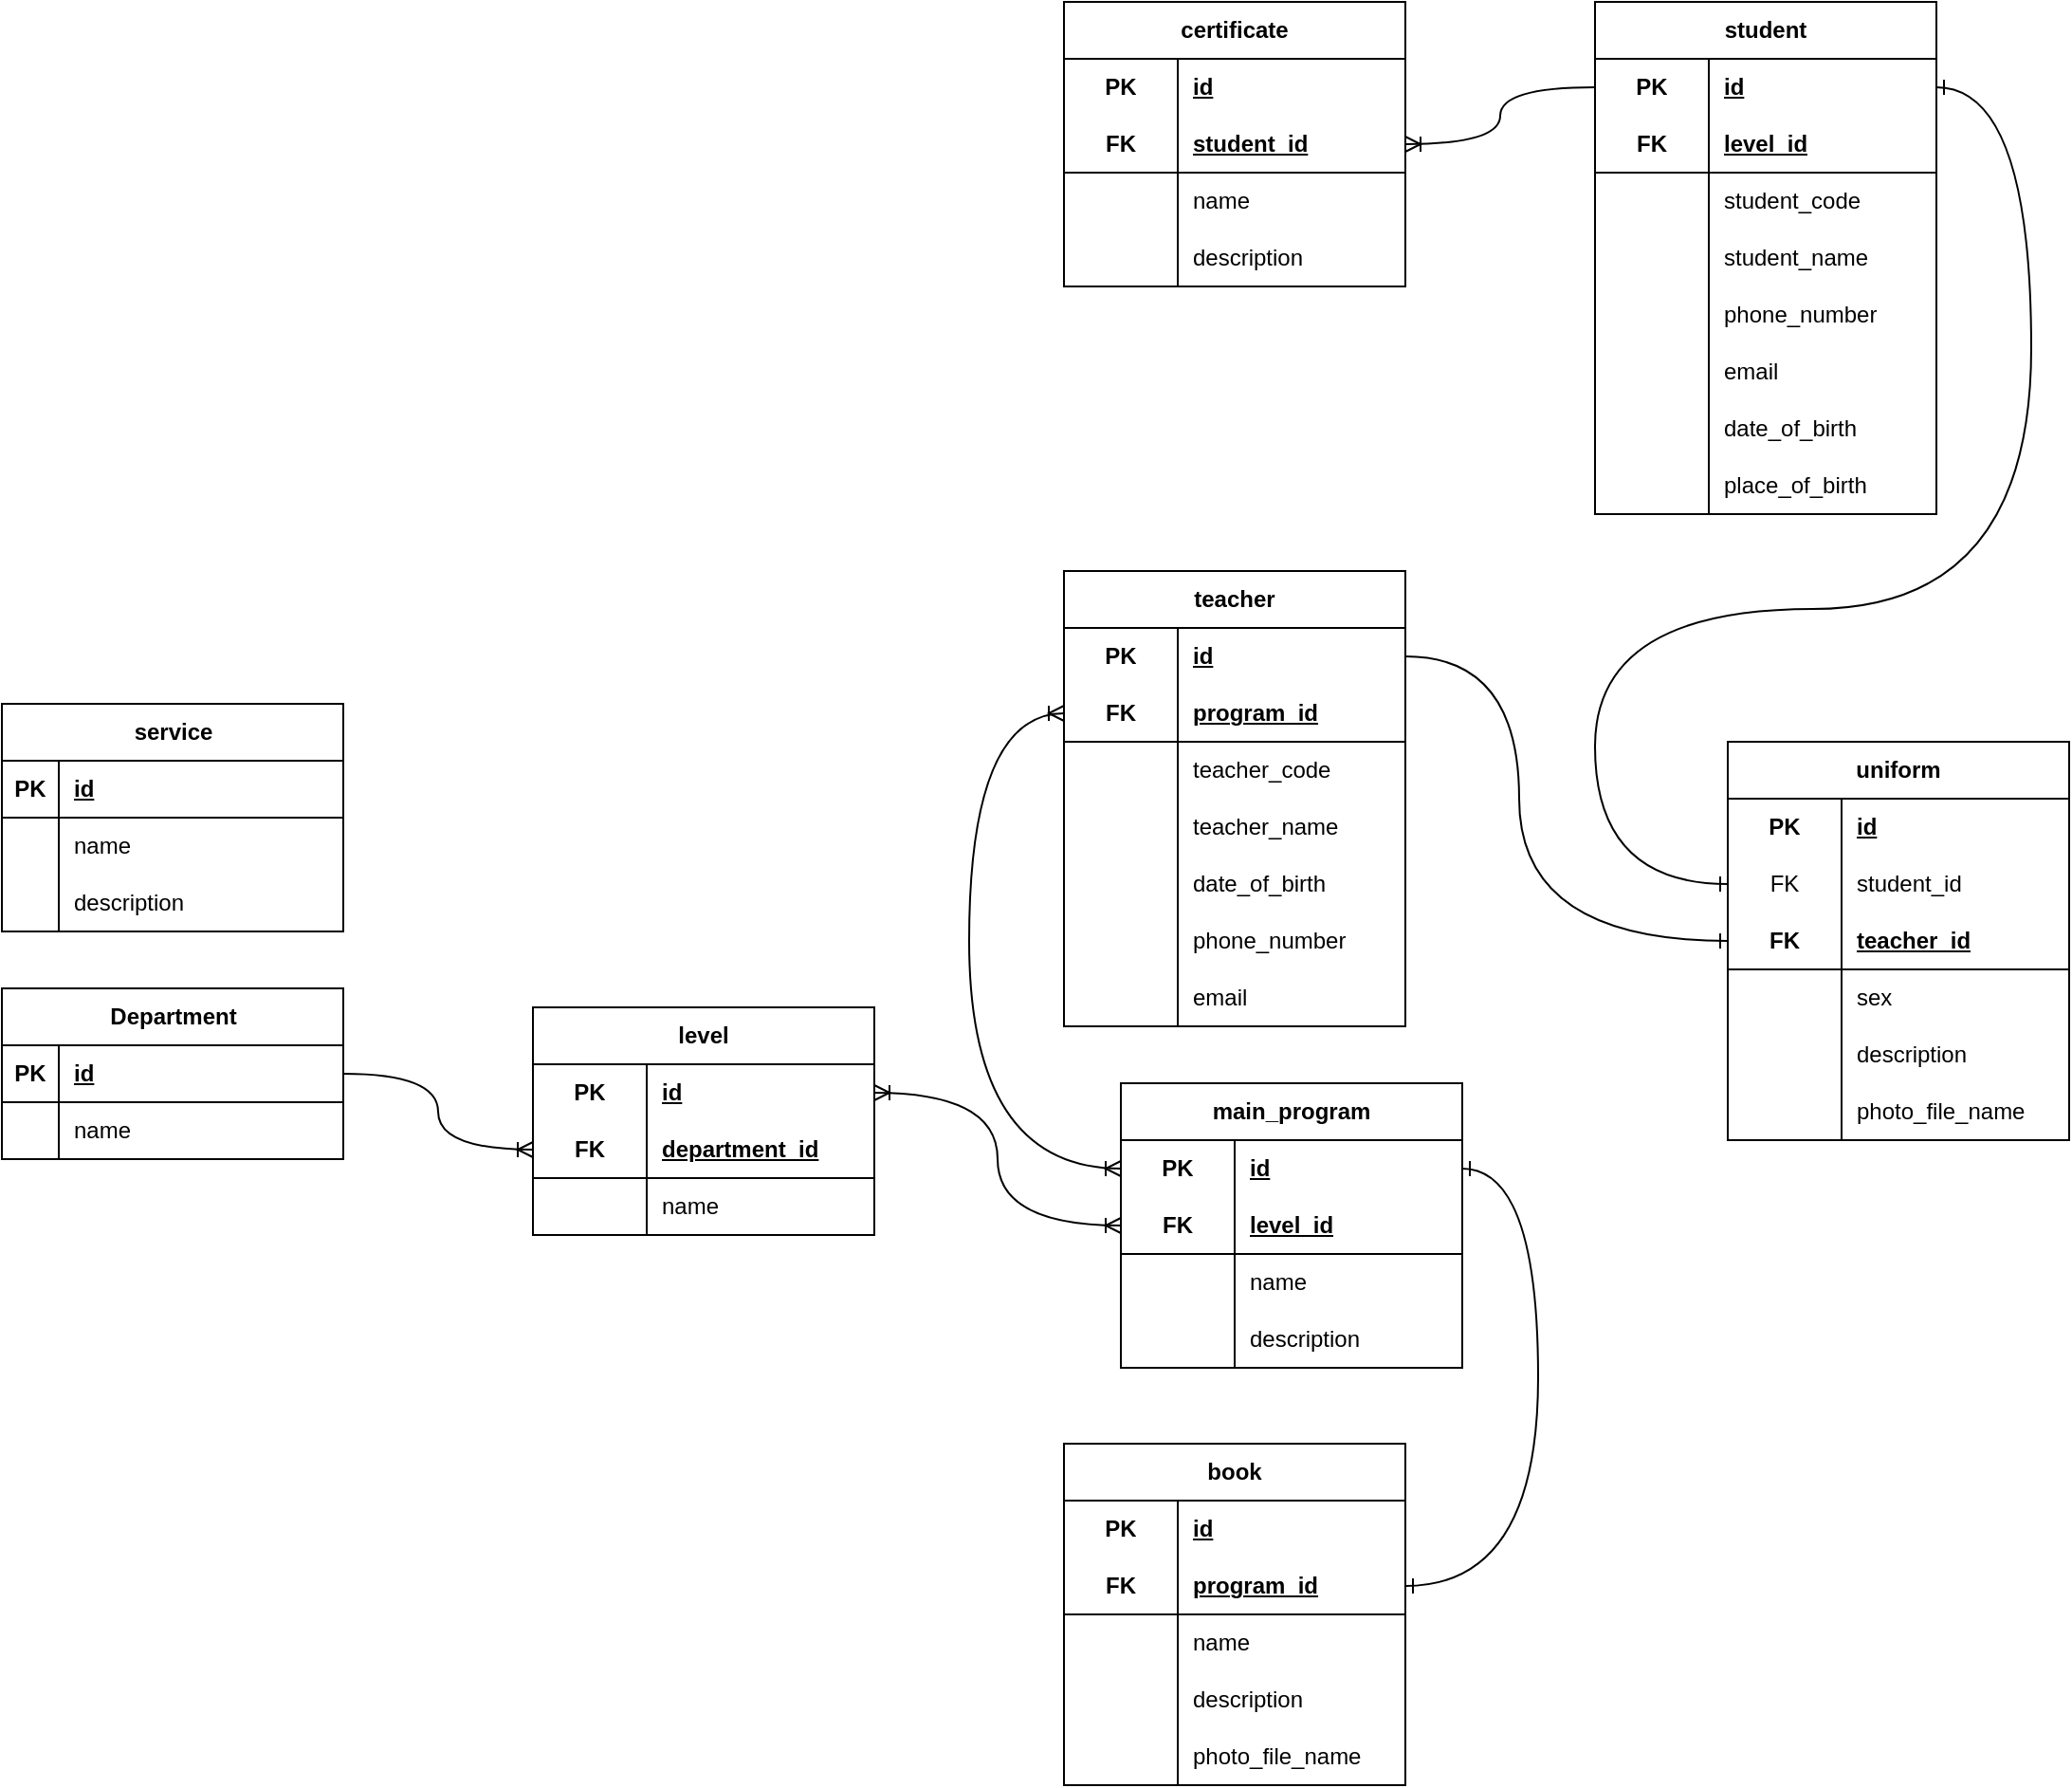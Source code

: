 <mxfile version="21.2.1" type="device">
  <diagram name="Page-1" id="y0yz9DbKpWR77viujBq3">
    <mxGraphModel dx="733" dy="1543" grid="1" gridSize="10" guides="1" tooltips="1" connect="1" arrows="1" fold="1" page="1" pageScale="1" pageWidth="850" pageHeight="1100" math="0" shadow="0">
      <root>
        <mxCell id="0" />
        <mxCell id="1" parent="0" />
        <mxCell id="EQfJL6m2BL5S4sJNzxss-1" value="Department" style="shape=table;startSize=30;container=1;collapsible=1;childLayout=tableLayout;fixedRows=1;rowLines=0;fontStyle=1;align=center;resizeLast=1;html=1;" vertex="1" parent="1">
          <mxGeometry x="30" y="120" width="180" height="90" as="geometry" />
        </mxCell>
        <mxCell id="EQfJL6m2BL5S4sJNzxss-2" value="" style="shape=tableRow;horizontal=0;startSize=0;swimlaneHead=0;swimlaneBody=0;fillColor=none;collapsible=0;dropTarget=0;points=[[0,0.5],[1,0.5]];portConstraint=eastwest;top=0;left=0;right=0;bottom=1;" vertex="1" parent="EQfJL6m2BL5S4sJNzxss-1">
          <mxGeometry y="30" width="180" height="30" as="geometry" />
        </mxCell>
        <mxCell id="EQfJL6m2BL5S4sJNzxss-3" value="PK" style="shape=partialRectangle;connectable=0;fillColor=none;top=0;left=0;bottom=0;right=0;fontStyle=1;overflow=hidden;whiteSpace=wrap;html=1;" vertex="1" parent="EQfJL6m2BL5S4sJNzxss-2">
          <mxGeometry width="30" height="30" as="geometry">
            <mxRectangle width="30" height="30" as="alternateBounds" />
          </mxGeometry>
        </mxCell>
        <mxCell id="EQfJL6m2BL5S4sJNzxss-4" value="id" style="shape=partialRectangle;connectable=0;fillColor=none;top=0;left=0;bottom=0;right=0;align=left;spacingLeft=6;fontStyle=5;overflow=hidden;whiteSpace=wrap;html=1;" vertex="1" parent="EQfJL6m2BL5S4sJNzxss-2">
          <mxGeometry x="30" width="150" height="30" as="geometry">
            <mxRectangle width="150" height="30" as="alternateBounds" />
          </mxGeometry>
        </mxCell>
        <mxCell id="EQfJL6m2BL5S4sJNzxss-5" value="" style="shape=tableRow;horizontal=0;startSize=0;swimlaneHead=0;swimlaneBody=0;fillColor=none;collapsible=0;dropTarget=0;points=[[0,0.5],[1,0.5]];portConstraint=eastwest;top=0;left=0;right=0;bottom=0;" vertex="1" parent="EQfJL6m2BL5S4sJNzxss-1">
          <mxGeometry y="60" width="180" height="30" as="geometry" />
        </mxCell>
        <mxCell id="EQfJL6m2BL5S4sJNzxss-6" value="" style="shape=partialRectangle;connectable=0;fillColor=none;top=0;left=0;bottom=0;right=0;editable=1;overflow=hidden;whiteSpace=wrap;html=1;" vertex="1" parent="EQfJL6m2BL5S4sJNzxss-5">
          <mxGeometry width="30" height="30" as="geometry">
            <mxRectangle width="30" height="30" as="alternateBounds" />
          </mxGeometry>
        </mxCell>
        <mxCell id="EQfJL6m2BL5S4sJNzxss-7" value="name" style="shape=partialRectangle;connectable=0;fillColor=none;top=0;left=0;bottom=0;right=0;align=left;spacingLeft=6;overflow=hidden;whiteSpace=wrap;html=1;" vertex="1" parent="EQfJL6m2BL5S4sJNzxss-5">
          <mxGeometry x="30" width="150" height="30" as="geometry">
            <mxRectangle width="150" height="30" as="alternateBounds" />
          </mxGeometry>
        </mxCell>
        <mxCell id="EQfJL6m2BL5S4sJNzxss-14" value="level" style="shape=table;startSize=30;container=1;collapsible=1;childLayout=tableLayout;fixedRows=1;rowLines=0;fontStyle=1;align=center;resizeLast=1;html=1;whiteSpace=wrap;" vertex="1" parent="1">
          <mxGeometry x="310" y="130" width="180" height="120" as="geometry" />
        </mxCell>
        <mxCell id="EQfJL6m2BL5S4sJNzxss-15" value="" style="shape=tableRow;horizontal=0;startSize=0;swimlaneHead=0;swimlaneBody=0;fillColor=none;collapsible=0;dropTarget=0;points=[[0,0.5],[1,0.5]];portConstraint=eastwest;top=0;left=0;right=0;bottom=0;html=1;" vertex="1" parent="EQfJL6m2BL5S4sJNzxss-14">
          <mxGeometry y="30" width="180" height="30" as="geometry" />
        </mxCell>
        <mxCell id="EQfJL6m2BL5S4sJNzxss-16" value="PK" style="shape=partialRectangle;connectable=0;fillColor=none;top=0;left=0;bottom=0;right=0;fontStyle=1;overflow=hidden;html=1;whiteSpace=wrap;" vertex="1" parent="EQfJL6m2BL5S4sJNzxss-15">
          <mxGeometry width="60" height="30" as="geometry">
            <mxRectangle width="60" height="30" as="alternateBounds" />
          </mxGeometry>
        </mxCell>
        <mxCell id="EQfJL6m2BL5S4sJNzxss-17" value="id" style="shape=partialRectangle;connectable=0;fillColor=none;top=0;left=0;bottom=0;right=0;align=left;spacingLeft=6;fontStyle=5;overflow=hidden;html=1;whiteSpace=wrap;" vertex="1" parent="EQfJL6m2BL5S4sJNzxss-15">
          <mxGeometry x="60" width="120" height="30" as="geometry">
            <mxRectangle width="120" height="30" as="alternateBounds" />
          </mxGeometry>
        </mxCell>
        <mxCell id="EQfJL6m2BL5S4sJNzxss-18" value="" style="shape=tableRow;horizontal=0;startSize=0;swimlaneHead=0;swimlaneBody=0;fillColor=none;collapsible=0;dropTarget=0;points=[[0,0.5],[1,0.5]];portConstraint=eastwest;top=0;left=0;right=0;bottom=1;html=1;" vertex="1" parent="EQfJL6m2BL5S4sJNzxss-14">
          <mxGeometry y="60" width="180" height="30" as="geometry" />
        </mxCell>
        <mxCell id="EQfJL6m2BL5S4sJNzxss-19" value="FK" style="shape=partialRectangle;connectable=0;fillColor=none;top=0;left=0;bottom=0;right=0;fontStyle=1;overflow=hidden;html=1;whiteSpace=wrap;" vertex="1" parent="EQfJL6m2BL5S4sJNzxss-18">
          <mxGeometry width="60" height="30" as="geometry">
            <mxRectangle width="60" height="30" as="alternateBounds" />
          </mxGeometry>
        </mxCell>
        <mxCell id="EQfJL6m2BL5S4sJNzxss-20" value="department_id" style="shape=partialRectangle;connectable=0;fillColor=none;top=0;left=0;bottom=0;right=0;align=left;spacingLeft=6;fontStyle=5;overflow=hidden;html=1;whiteSpace=wrap;" vertex="1" parent="EQfJL6m2BL5S4sJNzxss-18">
          <mxGeometry x="60" width="120" height="30" as="geometry">
            <mxRectangle width="120" height="30" as="alternateBounds" />
          </mxGeometry>
        </mxCell>
        <mxCell id="EQfJL6m2BL5S4sJNzxss-21" value="" style="shape=tableRow;horizontal=0;startSize=0;swimlaneHead=0;swimlaneBody=0;fillColor=none;collapsible=0;dropTarget=0;points=[[0,0.5],[1,0.5]];portConstraint=eastwest;top=0;left=0;right=0;bottom=0;html=1;" vertex="1" parent="EQfJL6m2BL5S4sJNzxss-14">
          <mxGeometry y="90" width="180" height="30" as="geometry" />
        </mxCell>
        <mxCell id="EQfJL6m2BL5S4sJNzxss-22" value="" style="shape=partialRectangle;connectable=0;fillColor=none;top=0;left=0;bottom=0;right=0;editable=1;overflow=hidden;html=1;whiteSpace=wrap;" vertex="1" parent="EQfJL6m2BL5S4sJNzxss-21">
          <mxGeometry width="60" height="30" as="geometry">
            <mxRectangle width="60" height="30" as="alternateBounds" />
          </mxGeometry>
        </mxCell>
        <mxCell id="EQfJL6m2BL5S4sJNzxss-23" value="name" style="shape=partialRectangle;connectable=0;fillColor=none;top=0;left=0;bottom=0;right=0;align=left;spacingLeft=6;overflow=hidden;html=1;whiteSpace=wrap;" vertex="1" parent="EQfJL6m2BL5S4sJNzxss-21">
          <mxGeometry x="60" width="120" height="30" as="geometry">
            <mxRectangle width="120" height="30" as="alternateBounds" />
          </mxGeometry>
        </mxCell>
        <mxCell id="EQfJL6m2BL5S4sJNzxss-30" value="main_program" style="shape=table;startSize=30;container=1;collapsible=1;childLayout=tableLayout;fixedRows=1;rowLines=0;fontStyle=1;align=center;resizeLast=1;html=1;whiteSpace=wrap;" vertex="1" parent="1">
          <mxGeometry x="620" y="170" width="180" height="150" as="geometry" />
        </mxCell>
        <mxCell id="EQfJL6m2BL5S4sJNzxss-31" value="" style="shape=tableRow;horizontal=0;startSize=0;swimlaneHead=0;swimlaneBody=0;fillColor=none;collapsible=0;dropTarget=0;points=[[0,0.5],[1,0.5]];portConstraint=eastwest;top=0;left=0;right=0;bottom=0;html=1;" vertex="1" parent="EQfJL6m2BL5S4sJNzxss-30">
          <mxGeometry y="30" width="180" height="30" as="geometry" />
        </mxCell>
        <mxCell id="EQfJL6m2BL5S4sJNzxss-32" value="PK" style="shape=partialRectangle;connectable=0;fillColor=none;top=0;left=0;bottom=0;right=0;fontStyle=1;overflow=hidden;html=1;whiteSpace=wrap;" vertex="1" parent="EQfJL6m2BL5S4sJNzxss-31">
          <mxGeometry width="60" height="30" as="geometry">
            <mxRectangle width="60" height="30" as="alternateBounds" />
          </mxGeometry>
        </mxCell>
        <mxCell id="EQfJL6m2BL5S4sJNzxss-33" value="id" style="shape=partialRectangle;connectable=0;fillColor=none;top=0;left=0;bottom=0;right=0;align=left;spacingLeft=6;fontStyle=5;overflow=hidden;html=1;whiteSpace=wrap;" vertex="1" parent="EQfJL6m2BL5S4sJNzxss-31">
          <mxGeometry x="60" width="120" height="30" as="geometry">
            <mxRectangle width="120" height="30" as="alternateBounds" />
          </mxGeometry>
        </mxCell>
        <mxCell id="EQfJL6m2BL5S4sJNzxss-34" value="" style="shape=tableRow;horizontal=0;startSize=0;swimlaneHead=0;swimlaneBody=0;fillColor=none;collapsible=0;dropTarget=0;points=[[0,0.5],[1,0.5]];portConstraint=eastwest;top=0;left=0;right=0;bottom=1;html=1;" vertex="1" parent="EQfJL6m2BL5S4sJNzxss-30">
          <mxGeometry y="60" width="180" height="30" as="geometry" />
        </mxCell>
        <mxCell id="EQfJL6m2BL5S4sJNzxss-35" value="FK" style="shape=partialRectangle;connectable=0;fillColor=none;top=0;left=0;bottom=0;right=0;fontStyle=1;overflow=hidden;html=1;whiteSpace=wrap;" vertex="1" parent="EQfJL6m2BL5S4sJNzxss-34">
          <mxGeometry width="60" height="30" as="geometry">
            <mxRectangle width="60" height="30" as="alternateBounds" />
          </mxGeometry>
        </mxCell>
        <mxCell id="EQfJL6m2BL5S4sJNzxss-36" value="level_id" style="shape=partialRectangle;connectable=0;fillColor=none;top=0;left=0;bottom=0;right=0;align=left;spacingLeft=6;fontStyle=5;overflow=hidden;html=1;whiteSpace=wrap;" vertex="1" parent="EQfJL6m2BL5S4sJNzxss-34">
          <mxGeometry x="60" width="120" height="30" as="geometry">
            <mxRectangle width="120" height="30" as="alternateBounds" />
          </mxGeometry>
        </mxCell>
        <mxCell id="EQfJL6m2BL5S4sJNzxss-37" value="" style="shape=tableRow;horizontal=0;startSize=0;swimlaneHead=0;swimlaneBody=0;fillColor=none;collapsible=0;dropTarget=0;points=[[0,0.5],[1,0.5]];portConstraint=eastwest;top=0;left=0;right=0;bottom=0;html=1;" vertex="1" parent="EQfJL6m2BL5S4sJNzxss-30">
          <mxGeometry y="90" width="180" height="30" as="geometry" />
        </mxCell>
        <mxCell id="EQfJL6m2BL5S4sJNzxss-38" value="" style="shape=partialRectangle;connectable=0;fillColor=none;top=0;left=0;bottom=0;right=0;editable=1;overflow=hidden;html=1;whiteSpace=wrap;" vertex="1" parent="EQfJL6m2BL5S4sJNzxss-37">
          <mxGeometry width="60" height="30" as="geometry">
            <mxRectangle width="60" height="30" as="alternateBounds" />
          </mxGeometry>
        </mxCell>
        <mxCell id="EQfJL6m2BL5S4sJNzxss-39" value="name" style="shape=partialRectangle;connectable=0;fillColor=none;top=0;left=0;bottom=0;right=0;align=left;spacingLeft=6;overflow=hidden;html=1;whiteSpace=wrap;" vertex="1" parent="EQfJL6m2BL5S4sJNzxss-37">
          <mxGeometry x="60" width="120" height="30" as="geometry">
            <mxRectangle width="120" height="30" as="alternateBounds" />
          </mxGeometry>
        </mxCell>
        <mxCell id="EQfJL6m2BL5S4sJNzxss-40" value="" style="shape=tableRow;horizontal=0;startSize=0;swimlaneHead=0;swimlaneBody=0;fillColor=none;collapsible=0;dropTarget=0;points=[[0,0.5],[1,0.5]];portConstraint=eastwest;top=0;left=0;right=0;bottom=0;html=1;" vertex="1" parent="EQfJL6m2BL5S4sJNzxss-30">
          <mxGeometry y="120" width="180" height="30" as="geometry" />
        </mxCell>
        <mxCell id="EQfJL6m2BL5S4sJNzxss-41" value="" style="shape=partialRectangle;connectable=0;fillColor=none;top=0;left=0;bottom=0;right=0;editable=1;overflow=hidden;html=1;whiteSpace=wrap;" vertex="1" parent="EQfJL6m2BL5S4sJNzxss-40">
          <mxGeometry width="60" height="30" as="geometry">
            <mxRectangle width="60" height="30" as="alternateBounds" />
          </mxGeometry>
        </mxCell>
        <mxCell id="EQfJL6m2BL5S4sJNzxss-42" value="description" style="shape=partialRectangle;connectable=0;fillColor=none;top=0;left=0;bottom=0;right=0;align=left;spacingLeft=6;overflow=hidden;html=1;whiteSpace=wrap;" vertex="1" parent="EQfJL6m2BL5S4sJNzxss-40">
          <mxGeometry x="60" width="120" height="30" as="geometry">
            <mxRectangle width="120" height="30" as="alternateBounds" />
          </mxGeometry>
        </mxCell>
        <mxCell id="EQfJL6m2BL5S4sJNzxss-43" style="edgeStyle=orthogonalEdgeStyle;rounded=0;orthogonalLoop=1;jettySize=auto;html=1;entryX=0;entryY=0.5;entryDx=0;entryDy=0;endArrow=ERoneToMany;endFill=0;startArrow=ERoneToMany;startFill=0;curved=1;" edge="1" parent="1" source="EQfJL6m2BL5S4sJNzxss-15" target="EQfJL6m2BL5S4sJNzxss-34">
          <mxGeometry relative="1" as="geometry" />
        </mxCell>
        <mxCell id="EQfJL6m2BL5S4sJNzxss-44" style="edgeStyle=orthogonalEdgeStyle;rounded=0;orthogonalLoop=1;jettySize=auto;html=1;entryX=0;entryY=0.5;entryDx=0;entryDy=0;curved=1;endArrow=ERoneToMany;endFill=0;" edge="1" parent="1" source="EQfJL6m2BL5S4sJNzxss-2" target="EQfJL6m2BL5S4sJNzxss-18">
          <mxGeometry relative="1" as="geometry" />
        </mxCell>
        <mxCell id="EQfJL6m2BL5S4sJNzxss-45" value="book" style="shape=table;startSize=30;container=1;collapsible=1;childLayout=tableLayout;fixedRows=1;rowLines=0;fontStyle=1;align=center;resizeLast=1;html=1;whiteSpace=wrap;" vertex="1" parent="1">
          <mxGeometry x="590" y="360" width="180" height="180" as="geometry" />
        </mxCell>
        <mxCell id="EQfJL6m2BL5S4sJNzxss-46" value="" style="shape=tableRow;horizontal=0;startSize=0;swimlaneHead=0;swimlaneBody=0;fillColor=none;collapsible=0;dropTarget=0;points=[[0,0.5],[1,0.5]];portConstraint=eastwest;top=0;left=0;right=0;bottom=0;html=1;" vertex="1" parent="EQfJL6m2BL5S4sJNzxss-45">
          <mxGeometry y="30" width="180" height="30" as="geometry" />
        </mxCell>
        <mxCell id="EQfJL6m2BL5S4sJNzxss-47" value="PK" style="shape=partialRectangle;connectable=0;fillColor=none;top=0;left=0;bottom=0;right=0;fontStyle=1;overflow=hidden;html=1;whiteSpace=wrap;" vertex="1" parent="EQfJL6m2BL5S4sJNzxss-46">
          <mxGeometry width="60" height="30" as="geometry">
            <mxRectangle width="60" height="30" as="alternateBounds" />
          </mxGeometry>
        </mxCell>
        <mxCell id="EQfJL6m2BL5S4sJNzxss-48" value="id" style="shape=partialRectangle;connectable=0;fillColor=none;top=0;left=0;bottom=0;right=0;align=left;spacingLeft=6;fontStyle=5;overflow=hidden;html=1;whiteSpace=wrap;" vertex="1" parent="EQfJL6m2BL5S4sJNzxss-46">
          <mxGeometry x="60" width="120" height="30" as="geometry">
            <mxRectangle width="120" height="30" as="alternateBounds" />
          </mxGeometry>
        </mxCell>
        <mxCell id="EQfJL6m2BL5S4sJNzxss-49" value="" style="shape=tableRow;horizontal=0;startSize=0;swimlaneHead=0;swimlaneBody=0;fillColor=none;collapsible=0;dropTarget=0;points=[[0,0.5],[1,0.5]];portConstraint=eastwest;top=0;left=0;right=0;bottom=1;html=1;" vertex="1" parent="EQfJL6m2BL5S4sJNzxss-45">
          <mxGeometry y="60" width="180" height="30" as="geometry" />
        </mxCell>
        <mxCell id="EQfJL6m2BL5S4sJNzxss-50" value="FK" style="shape=partialRectangle;connectable=0;fillColor=none;top=0;left=0;bottom=0;right=0;fontStyle=1;overflow=hidden;html=1;whiteSpace=wrap;" vertex="1" parent="EQfJL6m2BL5S4sJNzxss-49">
          <mxGeometry width="60" height="30" as="geometry">
            <mxRectangle width="60" height="30" as="alternateBounds" />
          </mxGeometry>
        </mxCell>
        <mxCell id="EQfJL6m2BL5S4sJNzxss-51" value="program_id" style="shape=partialRectangle;connectable=0;fillColor=none;top=0;left=0;bottom=0;right=0;align=left;spacingLeft=6;fontStyle=5;overflow=hidden;html=1;whiteSpace=wrap;" vertex="1" parent="EQfJL6m2BL5S4sJNzxss-49">
          <mxGeometry x="60" width="120" height="30" as="geometry">
            <mxRectangle width="120" height="30" as="alternateBounds" />
          </mxGeometry>
        </mxCell>
        <mxCell id="EQfJL6m2BL5S4sJNzxss-52" value="" style="shape=tableRow;horizontal=0;startSize=0;swimlaneHead=0;swimlaneBody=0;fillColor=none;collapsible=0;dropTarget=0;points=[[0,0.5],[1,0.5]];portConstraint=eastwest;top=0;left=0;right=0;bottom=0;html=1;" vertex="1" parent="EQfJL6m2BL5S4sJNzxss-45">
          <mxGeometry y="90" width="180" height="30" as="geometry" />
        </mxCell>
        <mxCell id="EQfJL6m2BL5S4sJNzxss-53" value="" style="shape=partialRectangle;connectable=0;fillColor=none;top=0;left=0;bottom=0;right=0;editable=1;overflow=hidden;html=1;whiteSpace=wrap;" vertex="1" parent="EQfJL6m2BL5S4sJNzxss-52">
          <mxGeometry width="60" height="30" as="geometry">
            <mxRectangle width="60" height="30" as="alternateBounds" />
          </mxGeometry>
        </mxCell>
        <mxCell id="EQfJL6m2BL5S4sJNzxss-54" value="name" style="shape=partialRectangle;connectable=0;fillColor=none;top=0;left=0;bottom=0;right=0;align=left;spacingLeft=6;overflow=hidden;html=1;whiteSpace=wrap;" vertex="1" parent="EQfJL6m2BL5S4sJNzxss-52">
          <mxGeometry x="60" width="120" height="30" as="geometry">
            <mxRectangle width="120" height="30" as="alternateBounds" />
          </mxGeometry>
        </mxCell>
        <mxCell id="EQfJL6m2BL5S4sJNzxss-55" value="" style="shape=tableRow;horizontal=0;startSize=0;swimlaneHead=0;swimlaneBody=0;fillColor=none;collapsible=0;dropTarget=0;points=[[0,0.5],[1,0.5]];portConstraint=eastwest;top=0;left=0;right=0;bottom=0;html=1;" vertex="1" parent="EQfJL6m2BL5S4sJNzxss-45">
          <mxGeometry y="120" width="180" height="30" as="geometry" />
        </mxCell>
        <mxCell id="EQfJL6m2BL5S4sJNzxss-56" value="" style="shape=partialRectangle;connectable=0;fillColor=none;top=0;left=0;bottom=0;right=0;editable=1;overflow=hidden;html=1;whiteSpace=wrap;" vertex="1" parent="EQfJL6m2BL5S4sJNzxss-55">
          <mxGeometry width="60" height="30" as="geometry">
            <mxRectangle width="60" height="30" as="alternateBounds" />
          </mxGeometry>
        </mxCell>
        <mxCell id="EQfJL6m2BL5S4sJNzxss-57" value="description" style="shape=partialRectangle;connectable=0;fillColor=none;top=0;left=0;bottom=0;right=0;align=left;spacingLeft=6;overflow=hidden;html=1;whiteSpace=wrap;" vertex="1" parent="EQfJL6m2BL5S4sJNzxss-55">
          <mxGeometry x="60" width="120" height="30" as="geometry">
            <mxRectangle width="120" height="30" as="alternateBounds" />
          </mxGeometry>
        </mxCell>
        <mxCell id="EQfJL6m2BL5S4sJNzxss-62" value="" style="shape=tableRow;horizontal=0;startSize=0;swimlaneHead=0;swimlaneBody=0;fillColor=none;collapsible=0;dropTarget=0;points=[[0,0.5],[1,0.5]];portConstraint=eastwest;top=0;left=0;right=0;bottom=0;html=1;" vertex="1" parent="EQfJL6m2BL5S4sJNzxss-45">
          <mxGeometry y="150" width="180" height="30" as="geometry" />
        </mxCell>
        <mxCell id="EQfJL6m2BL5S4sJNzxss-63" value="" style="shape=partialRectangle;connectable=0;fillColor=none;top=0;left=0;bottom=0;right=0;editable=1;overflow=hidden;html=1;whiteSpace=wrap;" vertex="1" parent="EQfJL6m2BL5S4sJNzxss-62">
          <mxGeometry width="60" height="30" as="geometry">
            <mxRectangle width="60" height="30" as="alternateBounds" />
          </mxGeometry>
        </mxCell>
        <mxCell id="EQfJL6m2BL5S4sJNzxss-64" value="photo_file_name" style="shape=partialRectangle;connectable=0;fillColor=none;top=0;left=0;bottom=0;right=0;align=left;spacingLeft=6;overflow=hidden;html=1;whiteSpace=wrap;" vertex="1" parent="EQfJL6m2BL5S4sJNzxss-62">
          <mxGeometry x="60" width="120" height="30" as="geometry">
            <mxRectangle width="120" height="30" as="alternateBounds" />
          </mxGeometry>
        </mxCell>
        <mxCell id="EQfJL6m2BL5S4sJNzxss-58" style="edgeStyle=orthogonalEdgeStyle;rounded=0;orthogonalLoop=1;jettySize=auto;html=1;entryX=1;entryY=0.5;entryDx=0;entryDy=0;curved=1;endArrow=ERone;endFill=0;startArrow=ERone;startFill=0;" edge="1" parent="1" source="EQfJL6m2BL5S4sJNzxss-31" target="EQfJL6m2BL5S4sJNzxss-49">
          <mxGeometry relative="1" as="geometry">
            <Array as="points">
              <mxPoint x="840" y="215" />
              <mxPoint x="840" y="435" />
            </Array>
          </mxGeometry>
        </mxCell>
        <mxCell id="EQfJL6m2BL5S4sJNzxss-65" value="teacher" style="shape=table;startSize=30;container=1;collapsible=1;childLayout=tableLayout;fixedRows=1;rowLines=0;fontStyle=1;align=center;resizeLast=1;html=1;whiteSpace=wrap;" vertex="1" parent="1">
          <mxGeometry x="590" y="-100" width="180" height="240" as="geometry" />
        </mxCell>
        <mxCell id="EQfJL6m2BL5S4sJNzxss-66" value="" style="shape=tableRow;horizontal=0;startSize=0;swimlaneHead=0;swimlaneBody=0;fillColor=none;collapsible=0;dropTarget=0;points=[[0,0.5],[1,0.5]];portConstraint=eastwest;top=0;left=0;right=0;bottom=0;html=1;" vertex="1" parent="EQfJL6m2BL5S4sJNzxss-65">
          <mxGeometry y="30" width="180" height="30" as="geometry" />
        </mxCell>
        <mxCell id="EQfJL6m2BL5S4sJNzxss-67" value="PK" style="shape=partialRectangle;connectable=0;fillColor=none;top=0;left=0;bottom=0;right=0;fontStyle=1;overflow=hidden;html=1;whiteSpace=wrap;" vertex="1" parent="EQfJL6m2BL5S4sJNzxss-66">
          <mxGeometry width="60" height="30" as="geometry">
            <mxRectangle width="60" height="30" as="alternateBounds" />
          </mxGeometry>
        </mxCell>
        <mxCell id="EQfJL6m2BL5S4sJNzxss-68" value="id" style="shape=partialRectangle;connectable=0;fillColor=none;top=0;left=0;bottom=0;right=0;align=left;spacingLeft=6;fontStyle=5;overflow=hidden;html=1;whiteSpace=wrap;" vertex="1" parent="EQfJL6m2BL5S4sJNzxss-66">
          <mxGeometry x="60" width="120" height="30" as="geometry">
            <mxRectangle width="120" height="30" as="alternateBounds" />
          </mxGeometry>
        </mxCell>
        <mxCell id="EQfJL6m2BL5S4sJNzxss-69" value="" style="shape=tableRow;horizontal=0;startSize=0;swimlaneHead=0;swimlaneBody=0;fillColor=none;collapsible=0;dropTarget=0;points=[[0,0.5],[1,0.5]];portConstraint=eastwest;top=0;left=0;right=0;bottom=1;html=1;" vertex="1" parent="EQfJL6m2BL5S4sJNzxss-65">
          <mxGeometry y="60" width="180" height="30" as="geometry" />
        </mxCell>
        <mxCell id="EQfJL6m2BL5S4sJNzxss-70" value="FK" style="shape=partialRectangle;connectable=0;fillColor=none;top=0;left=0;bottom=0;right=0;fontStyle=1;overflow=hidden;html=1;whiteSpace=wrap;" vertex="1" parent="EQfJL6m2BL5S4sJNzxss-69">
          <mxGeometry width="60" height="30" as="geometry">
            <mxRectangle width="60" height="30" as="alternateBounds" />
          </mxGeometry>
        </mxCell>
        <mxCell id="EQfJL6m2BL5S4sJNzxss-71" value="program_id" style="shape=partialRectangle;connectable=0;fillColor=none;top=0;left=0;bottom=0;right=0;align=left;spacingLeft=6;fontStyle=5;overflow=hidden;html=1;whiteSpace=wrap;" vertex="1" parent="EQfJL6m2BL5S4sJNzxss-69">
          <mxGeometry x="60" width="120" height="30" as="geometry">
            <mxRectangle width="120" height="30" as="alternateBounds" />
          </mxGeometry>
        </mxCell>
        <mxCell id="EQfJL6m2BL5S4sJNzxss-72" value="" style="shape=tableRow;horizontal=0;startSize=0;swimlaneHead=0;swimlaneBody=0;fillColor=none;collapsible=0;dropTarget=0;points=[[0,0.5],[1,0.5]];portConstraint=eastwest;top=0;left=0;right=0;bottom=0;html=1;" vertex="1" parent="EQfJL6m2BL5S4sJNzxss-65">
          <mxGeometry y="90" width="180" height="30" as="geometry" />
        </mxCell>
        <mxCell id="EQfJL6m2BL5S4sJNzxss-73" value="" style="shape=partialRectangle;connectable=0;fillColor=none;top=0;left=0;bottom=0;right=0;editable=1;overflow=hidden;html=1;whiteSpace=wrap;" vertex="1" parent="EQfJL6m2BL5S4sJNzxss-72">
          <mxGeometry width="60" height="30" as="geometry">
            <mxRectangle width="60" height="30" as="alternateBounds" />
          </mxGeometry>
        </mxCell>
        <mxCell id="EQfJL6m2BL5S4sJNzxss-74" value="teacher_code" style="shape=partialRectangle;connectable=0;fillColor=none;top=0;left=0;bottom=0;right=0;align=left;spacingLeft=6;overflow=hidden;html=1;whiteSpace=wrap;" vertex="1" parent="EQfJL6m2BL5S4sJNzxss-72">
          <mxGeometry x="60" width="120" height="30" as="geometry">
            <mxRectangle width="120" height="30" as="alternateBounds" />
          </mxGeometry>
        </mxCell>
        <mxCell id="EQfJL6m2BL5S4sJNzxss-75" value="" style="shape=tableRow;horizontal=0;startSize=0;swimlaneHead=0;swimlaneBody=0;fillColor=none;collapsible=0;dropTarget=0;points=[[0,0.5],[1,0.5]];portConstraint=eastwest;top=0;left=0;right=0;bottom=0;html=1;" vertex="1" parent="EQfJL6m2BL5S4sJNzxss-65">
          <mxGeometry y="120" width="180" height="30" as="geometry" />
        </mxCell>
        <mxCell id="EQfJL6m2BL5S4sJNzxss-76" value="" style="shape=partialRectangle;connectable=0;fillColor=none;top=0;left=0;bottom=0;right=0;editable=1;overflow=hidden;html=1;whiteSpace=wrap;" vertex="1" parent="EQfJL6m2BL5S4sJNzxss-75">
          <mxGeometry width="60" height="30" as="geometry">
            <mxRectangle width="60" height="30" as="alternateBounds" />
          </mxGeometry>
        </mxCell>
        <mxCell id="EQfJL6m2BL5S4sJNzxss-77" value="teacher_name" style="shape=partialRectangle;connectable=0;fillColor=none;top=0;left=0;bottom=0;right=0;align=left;spacingLeft=6;overflow=hidden;html=1;whiteSpace=wrap;" vertex="1" parent="EQfJL6m2BL5S4sJNzxss-75">
          <mxGeometry x="60" width="120" height="30" as="geometry">
            <mxRectangle width="120" height="30" as="alternateBounds" />
          </mxGeometry>
        </mxCell>
        <mxCell id="EQfJL6m2BL5S4sJNzxss-159" value="" style="shape=tableRow;horizontal=0;startSize=0;swimlaneHead=0;swimlaneBody=0;fillColor=none;collapsible=0;dropTarget=0;points=[[0,0.5],[1,0.5]];portConstraint=eastwest;top=0;left=0;right=0;bottom=0;html=1;" vertex="1" parent="EQfJL6m2BL5S4sJNzxss-65">
          <mxGeometry y="150" width="180" height="30" as="geometry" />
        </mxCell>
        <mxCell id="EQfJL6m2BL5S4sJNzxss-160" value="" style="shape=partialRectangle;connectable=0;fillColor=none;top=0;left=0;bottom=0;right=0;editable=1;overflow=hidden;html=1;whiteSpace=wrap;" vertex="1" parent="EQfJL6m2BL5S4sJNzxss-159">
          <mxGeometry width="60" height="30" as="geometry">
            <mxRectangle width="60" height="30" as="alternateBounds" />
          </mxGeometry>
        </mxCell>
        <mxCell id="EQfJL6m2BL5S4sJNzxss-161" value="date_of_birth" style="shape=partialRectangle;connectable=0;fillColor=none;top=0;left=0;bottom=0;right=0;align=left;spacingLeft=6;overflow=hidden;html=1;whiteSpace=wrap;" vertex="1" parent="EQfJL6m2BL5S4sJNzxss-159">
          <mxGeometry x="60" width="120" height="30" as="geometry">
            <mxRectangle width="120" height="30" as="alternateBounds" />
          </mxGeometry>
        </mxCell>
        <mxCell id="EQfJL6m2BL5S4sJNzxss-162" value="" style="shape=tableRow;horizontal=0;startSize=0;swimlaneHead=0;swimlaneBody=0;fillColor=none;collapsible=0;dropTarget=0;points=[[0,0.5],[1,0.5]];portConstraint=eastwest;top=0;left=0;right=0;bottom=0;html=1;" vertex="1" parent="EQfJL6m2BL5S4sJNzxss-65">
          <mxGeometry y="180" width="180" height="30" as="geometry" />
        </mxCell>
        <mxCell id="EQfJL6m2BL5S4sJNzxss-163" value="" style="shape=partialRectangle;connectable=0;fillColor=none;top=0;left=0;bottom=0;right=0;editable=1;overflow=hidden;html=1;whiteSpace=wrap;" vertex="1" parent="EQfJL6m2BL5S4sJNzxss-162">
          <mxGeometry width="60" height="30" as="geometry">
            <mxRectangle width="60" height="30" as="alternateBounds" />
          </mxGeometry>
        </mxCell>
        <mxCell id="EQfJL6m2BL5S4sJNzxss-164" value="phone_number" style="shape=partialRectangle;connectable=0;fillColor=none;top=0;left=0;bottom=0;right=0;align=left;spacingLeft=6;overflow=hidden;html=1;whiteSpace=wrap;" vertex="1" parent="EQfJL6m2BL5S4sJNzxss-162">
          <mxGeometry x="60" width="120" height="30" as="geometry">
            <mxRectangle width="120" height="30" as="alternateBounds" />
          </mxGeometry>
        </mxCell>
        <mxCell id="EQfJL6m2BL5S4sJNzxss-165" value="" style="shape=tableRow;horizontal=0;startSize=0;swimlaneHead=0;swimlaneBody=0;fillColor=none;collapsible=0;dropTarget=0;points=[[0,0.5],[1,0.5]];portConstraint=eastwest;top=0;left=0;right=0;bottom=0;html=1;" vertex="1" parent="EQfJL6m2BL5S4sJNzxss-65">
          <mxGeometry y="210" width="180" height="30" as="geometry" />
        </mxCell>
        <mxCell id="EQfJL6m2BL5S4sJNzxss-166" value="" style="shape=partialRectangle;connectable=0;fillColor=none;top=0;left=0;bottom=0;right=0;editable=1;overflow=hidden;html=1;whiteSpace=wrap;" vertex="1" parent="EQfJL6m2BL5S4sJNzxss-165">
          <mxGeometry width="60" height="30" as="geometry">
            <mxRectangle width="60" height="30" as="alternateBounds" />
          </mxGeometry>
        </mxCell>
        <mxCell id="EQfJL6m2BL5S4sJNzxss-167" value="email" style="shape=partialRectangle;connectable=0;fillColor=none;top=0;left=0;bottom=0;right=0;align=left;spacingLeft=6;overflow=hidden;html=1;whiteSpace=wrap;" vertex="1" parent="EQfJL6m2BL5S4sJNzxss-165">
          <mxGeometry x="60" width="120" height="30" as="geometry">
            <mxRectangle width="120" height="30" as="alternateBounds" />
          </mxGeometry>
        </mxCell>
        <mxCell id="EQfJL6m2BL5S4sJNzxss-80" value="uniform" style="shape=table;startSize=30;container=1;collapsible=1;childLayout=tableLayout;fixedRows=1;rowLines=0;fontStyle=1;align=center;resizeLast=1;html=1;whiteSpace=wrap;" vertex="1" parent="1">
          <mxGeometry x="940" y="-10" width="180" height="210" as="geometry" />
        </mxCell>
        <mxCell id="EQfJL6m2BL5S4sJNzxss-81" value="" style="shape=tableRow;horizontal=0;startSize=0;swimlaneHead=0;swimlaneBody=0;fillColor=none;collapsible=0;dropTarget=0;points=[[0,0.5],[1,0.5]];portConstraint=eastwest;top=0;left=0;right=0;bottom=0;html=1;" vertex="1" parent="EQfJL6m2BL5S4sJNzxss-80">
          <mxGeometry y="30" width="180" height="30" as="geometry" />
        </mxCell>
        <mxCell id="EQfJL6m2BL5S4sJNzxss-82" value="PK" style="shape=partialRectangle;connectable=0;fillColor=none;top=0;left=0;bottom=0;right=0;fontStyle=1;overflow=hidden;html=1;whiteSpace=wrap;" vertex="1" parent="EQfJL6m2BL5S4sJNzxss-81">
          <mxGeometry width="60" height="30" as="geometry">
            <mxRectangle width="60" height="30" as="alternateBounds" />
          </mxGeometry>
        </mxCell>
        <mxCell id="EQfJL6m2BL5S4sJNzxss-83" value="id" style="shape=partialRectangle;connectable=0;fillColor=none;top=0;left=0;bottom=0;right=0;align=left;spacingLeft=6;fontStyle=5;overflow=hidden;html=1;whiteSpace=wrap;" vertex="1" parent="EQfJL6m2BL5S4sJNzxss-81">
          <mxGeometry x="60" width="120" height="30" as="geometry">
            <mxRectangle width="120" height="30" as="alternateBounds" />
          </mxGeometry>
        </mxCell>
        <mxCell id="EQfJL6m2BL5S4sJNzxss-97" value="" style="shape=tableRow;horizontal=0;startSize=0;swimlaneHead=0;swimlaneBody=0;fillColor=none;collapsible=0;dropTarget=0;points=[[0,0.5],[1,0.5]];portConstraint=eastwest;top=0;left=0;right=0;bottom=0;" vertex="1" parent="EQfJL6m2BL5S4sJNzxss-80">
          <mxGeometry y="60" width="180" height="30" as="geometry" />
        </mxCell>
        <mxCell id="EQfJL6m2BL5S4sJNzxss-98" value="FK" style="shape=partialRectangle;connectable=0;fillColor=none;top=0;left=0;bottom=0;right=0;fontStyle=0;overflow=hidden;whiteSpace=wrap;html=1;" vertex="1" parent="EQfJL6m2BL5S4sJNzxss-97">
          <mxGeometry width="60" height="30" as="geometry">
            <mxRectangle width="60" height="30" as="alternateBounds" />
          </mxGeometry>
        </mxCell>
        <mxCell id="EQfJL6m2BL5S4sJNzxss-99" value="student_id" style="shape=partialRectangle;connectable=0;fillColor=none;top=0;left=0;bottom=0;right=0;align=left;spacingLeft=6;fontStyle=0;overflow=hidden;whiteSpace=wrap;html=1;" vertex="1" parent="EQfJL6m2BL5S4sJNzxss-97">
          <mxGeometry x="60" width="120" height="30" as="geometry">
            <mxRectangle width="120" height="30" as="alternateBounds" />
          </mxGeometry>
        </mxCell>
        <mxCell id="EQfJL6m2BL5S4sJNzxss-84" value="" style="shape=tableRow;horizontal=0;startSize=0;swimlaneHead=0;swimlaneBody=0;fillColor=none;collapsible=0;dropTarget=0;points=[[0,0.5],[1,0.5]];portConstraint=eastwest;top=0;left=0;right=0;bottom=1;html=1;" vertex="1" parent="EQfJL6m2BL5S4sJNzxss-80">
          <mxGeometry y="90" width="180" height="30" as="geometry" />
        </mxCell>
        <mxCell id="EQfJL6m2BL5S4sJNzxss-85" value="FK" style="shape=partialRectangle;connectable=0;fillColor=none;top=0;left=0;bottom=0;right=0;fontStyle=1;overflow=hidden;html=1;whiteSpace=wrap;" vertex="1" parent="EQfJL6m2BL5S4sJNzxss-84">
          <mxGeometry width="60" height="30" as="geometry">
            <mxRectangle width="60" height="30" as="alternateBounds" />
          </mxGeometry>
        </mxCell>
        <mxCell id="EQfJL6m2BL5S4sJNzxss-86" value="teacher_id" style="shape=partialRectangle;connectable=0;fillColor=none;top=0;left=0;bottom=0;right=0;align=left;spacingLeft=6;fontStyle=5;overflow=hidden;html=1;whiteSpace=wrap;" vertex="1" parent="EQfJL6m2BL5S4sJNzxss-84">
          <mxGeometry x="60" width="120" height="30" as="geometry">
            <mxRectangle width="120" height="30" as="alternateBounds" />
          </mxGeometry>
        </mxCell>
        <mxCell id="EQfJL6m2BL5S4sJNzxss-87" value="" style="shape=tableRow;horizontal=0;startSize=0;swimlaneHead=0;swimlaneBody=0;fillColor=none;collapsible=0;dropTarget=0;points=[[0,0.5],[1,0.5]];portConstraint=eastwest;top=0;left=0;right=0;bottom=0;html=1;" vertex="1" parent="EQfJL6m2BL5S4sJNzxss-80">
          <mxGeometry y="120" width="180" height="30" as="geometry" />
        </mxCell>
        <mxCell id="EQfJL6m2BL5S4sJNzxss-88" value="" style="shape=partialRectangle;connectable=0;fillColor=none;top=0;left=0;bottom=0;right=0;editable=1;overflow=hidden;html=1;whiteSpace=wrap;" vertex="1" parent="EQfJL6m2BL5S4sJNzxss-87">
          <mxGeometry width="60" height="30" as="geometry">
            <mxRectangle width="60" height="30" as="alternateBounds" />
          </mxGeometry>
        </mxCell>
        <mxCell id="EQfJL6m2BL5S4sJNzxss-89" value="sex" style="shape=partialRectangle;connectable=0;fillColor=none;top=0;left=0;bottom=0;right=0;align=left;spacingLeft=6;overflow=hidden;html=1;whiteSpace=wrap;" vertex="1" parent="EQfJL6m2BL5S4sJNzxss-87">
          <mxGeometry x="60" width="120" height="30" as="geometry">
            <mxRectangle width="120" height="30" as="alternateBounds" />
          </mxGeometry>
        </mxCell>
        <mxCell id="EQfJL6m2BL5S4sJNzxss-90" value="" style="shape=tableRow;horizontal=0;startSize=0;swimlaneHead=0;swimlaneBody=0;fillColor=none;collapsible=0;dropTarget=0;points=[[0,0.5],[1,0.5]];portConstraint=eastwest;top=0;left=0;right=0;bottom=0;html=1;" vertex="1" parent="EQfJL6m2BL5S4sJNzxss-80">
          <mxGeometry y="150" width="180" height="30" as="geometry" />
        </mxCell>
        <mxCell id="EQfJL6m2BL5S4sJNzxss-91" value="" style="shape=partialRectangle;connectable=0;fillColor=none;top=0;left=0;bottom=0;right=0;editable=1;overflow=hidden;html=1;whiteSpace=wrap;" vertex="1" parent="EQfJL6m2BL5S4sJNzxss-90">
          <mxGeometry width="60" height="30" as="geometry">
            <mxRectangle width="60" height="30" as="alternateBounds" />
          </mxGeometry>
        </mxCell>
        <mxCell id="EQfJL6m2BL5S4sJNzxss-92" value="description" style="shape=partialRectangle;connectable=0;fillColor=none;top=0;left=0;bottom=0;right=0;align=left;spacingLeft=6;overflow=hidden;html=1;whiteSpace=wrap;" vertex="1" parent="EQfJL6m2BL5S4sJNzxss-90">
          <mxGeometry x="60" width="120" height="30" as="geometry">
            <mxRectangle width="120" height="30" as="alternateBounds" />
          </mxGeometry>
        </mxCell>
        <mxCell id="EQfJL6m2BL5S4sJNzxss-109" value="" style="shape=tableRow;horizontal=0;startSize=0;swimlaneHead=0;swimlaneBody=0;fillColor=none;collapsible=0;dropTarget=0;points=[[0,0.5],[1,0.5]];portConstraint=eastwest;top=0;left=0;right=0;bottom=0;html=1;" vertex="1" parent="EQfJL6m2BL5S4sJNzxss-80">
          <mxGeometry y="180" width="180" height="30" as="geometry" />
        </mxCell>
        <mxCell id="EQfJL6m2BL5S4sJNzxss-110" value="" style="shape=partialRectangle;connectable=0;fillColor=none;top=0;left=0;bottom=0;right=0;editable=1;overflow=hidden;html=1;whiteSpace=wrap;" vertex="1" parent="EQfJL6m2BL5S4sJNzxss-109">
          <mxGeometry width="60" height="30" as="geometry">
            <mxRectangle width="60" height="30" as="alternateBounds" />
          </mxGeometry>
        </mxCell>
        <mxCell id="EQfJL6m2BL5S4sJNzxss-111" value="photo_file_name" style="shape=partialRectangle;connectable=0;fillColor=none;top=0;left=0;bottom=0;right=0;align=left;spacingLeft=6;overflow=hidden;html=1;whiteSpace=wrap;" vertex="1" parent="EQfJL6m2BL5S4sJNzxss-109">
          <mxGeometry x="60" width="120" height="30" as="geometry">
            <mxRectangle width="120" height="30" as="alternateBounds" />
          </mxGeometry>
        </mxCell>
        <mxCell id="EQfJL6m2BL5S4sJNzxss-93" style="edgeStyle=orthogonalEdgeStyle;rounded=0;orthogonalLoop=1;jettySize=auto;html=1;entryX=0;entryY=0.5;entryDx=0;entryDy=0;endArrow=ERone;endFill=0;curved=1;" edge="1" parent="1" source="EQfJL6m2BL5S4sJNzxss-66" target="EQfJL6m2BL5S4sJNzxss-84">
          <mxGeometry relative="1" as="geometry">
            <Array as="points">
              <mxPoint x="830" y="-55" />
              <mxPoint x="830" y="95" />
            </Array>
          </mxGeometry>
        </mxCell>
        <mxCell id="EQfJL6m2BL5S4sJNzxss-112" value="student" style="shape=table;startSize=30;container=1;collapsible=1;childLayout=tableLayout;fixedRows=1;rowLines=0;fontStyle=1;align=center;resizeLast=1;html=1;whiteSpace=wrap;" vertex="1" parent="1">
          <mxGeometry x="870" y="-400" width="180" height="270" as="geometry" />
        </mxCell>
        <mxCell id="EQfJL6m2BL5S4sJNzxss-113" value="" style="shape=tableRow;horizontal=0;startSize=0;swimlaneHead=0;swimlaneBody=0;fillColor=none;collapsible=0;dropTarget=0;points=[[0,0.5],[1,0.5]];portConstraint=eastwest;top=0;left=0;right=0;bottom=0;html=1;" vertex="1" parent="EQfJL6m2BL5S4sJNzxss-112">
          <mxGeometry y="30" width="180" height="30" as="geometry" />
        </mxCell>
        <mxCell id="EQfJL6m2BL5S4sJNzxss-114" value="PK" style="shape=partialRectangle;connectable=0;fillColor=none;top=0;left=0;bottom=0;right=0;fontStyle=1;overflow=hidden;html=1;whiteSpace=wrap;" vertex="1" parent="EQfJL6m2BL5S4sJNzxss-113">
          <mxGeometry width="60" height="30" as="geometry">
            <mxRectangle width="60" height="30" as="alternateBounds" />
          </mxGeometry>
        </mxCell>
        <mxCell id="EQfJL6m2BL5S4sJNzxss-115" value="id" style="shape=partialRectangle;connectable=0;fillColor=none;top=0;left=0;bottom=0;right=0;align=left;spacingLeft=6;fontStyle=5;overflow=hidden;html=1;whiteSpace=wrap;" vertex="1" parent="EQfJL6m2BL5S4sJNzxss-113">
          <mxGeometry x="60" width="120" height="30" as="geometry">
            <mxRectangle width="120" height="30" as="alternateBounds" />
          </mxGeometry>
        </mxCell>
        <mxCell id="EQfJL6m2BL5S4sJNzxss-116" value="" style="shape=tableRow;horizontal=0;startSize=0;swimlaneHead=0;swimlaneBody=0;fillColor=none;collapsible=0;dropTarget=0;points=[[0,0.5],[1,0.5]];portConstraint=eastwest;top=0;left=0;right=0;bottom=1;html=1;" vertex="1" parent="EQfJL6m2BL5S4sJNzxss-112">
          <mxGeometry y="60" width="180" height="30" as="geometry" />
        </mxCell>
        <mxCell id="EQfJL6m2BL5S4sJNzxss-117" value="FK" style="shape=partialRectangle;connectable=0;fillColor=none;top=0;left=0;bottom=0;right=0;fontStyle=1;overflow=hidden;html=1;whiteSpace=wrap;" vertex="1" parent="EQfJL6m2BL5S4sJNzxss-116">
          <mxGeometry width="60" height="30" as="geometry">
            <mxRectangle width="60" height="30" as="alternateBounds" />
          </mxGeometry>
        </mxCell>
        <mxCell id="EQfJL6m2BL5S4sJNzxss-118" value="level_id" style="shape=partialRectangle;connectable=0;fillColor=none;top=0;left=0;bottom=0;right=0;align=left;spacingLeft=6;fontStyle=5;overflow=hidden;html=1;whiteSpace=wrap;" vertex="1" parent="EQfJL6m2BL5S4sJNzxss-116">
          <mxGeometry x="60" width="120" height="30" as="geometry">
            <mxRectangle width="120" height="30" as="alternateBounds" />
          </mxGeometry>
        </mxCell>
        <mxCell id="EQfJL6m2BL5S4sJNzxss-119" value="" style="shape=tableRow;horizontal=0;startSize=0;swimlaneHead=0;swimlaneBody=0;fillColor=none;collapsible=0;dropTarget=0;points=[[0,0.5],[1,0.5]];portConstraint=eastwest;top=0;left=0;right=0;bottom=0;html=1;" vertex="1" parent="EQfJL6m2BL5S4sJNzxss-112">
          <mxGeometry y="90" width="180" height="30" as="geometry" />
        </mxCell>
        <mxCell id="EQfJL6m2BL5S4sJNzxss-120" value="" style="shape=partialRectangle;connectable=0;fillColor=none;top=0;left=0;bottom=0;right=0;editable=1;overflow=hidden;html=1;whiteSpace=wrap;" vertex="1" parent="EQfJL6m2BL5S4sJNzxss-119">
          <mxGeometry width="60" height="30" as="geometry">
            <mxRectangle width="60" height="30" as="alternateBounds" />
          </mxGeometry>
        </mxCell>
        <mxCell id="EQfJL6m2BL5S4sJNzxss-121" value="student_code" style="shape=partialRectangle;connectable=0;fillColor=none;top=0;left=0;bottom=0;right=0;align=left;spacingLeft=6;overflow=hidden;html=1;whiteSpace=wrap;" vertex="1" parent="EQfJL6m2BL5S4sJNzxss-119">
          <mxGeometry x="60" width="120" height="30" as="geometry">
            <mxRectangle width="120" height="30" as="alternateBounds" />
          </mxGeometry>
        </mxCell>
        <mxCell id="EQfJL6m2BL5S4sJNzxss-122" value="" style="shape=tableRow;horizontal=0;startSize=0;swimlaneHead=0;swimlaneBody=0;fillColor=none;collapsible=0;dropTarget=0;points=[[0,0.5],[1,0.5]];portConstraint=eastwest;top=0;left=0;right=0;bottom=0;html=1;" vertex="1" parent="EQfJL6m2BL5S4sJNzxss-112">
          <mxGeometry y="120" width="180" height="30" as="geometry" />
        </mxCell>
        <mxCell id="EQfJL6m2BL5S4sJNzxss-123" value="" style="shape=partialRectangle;connectable=0;fillColor=none;top=0;left=0;bottom=0;right=0;editable=1;overflow=hidden;html=1;whiteSpace=wrap;" vertex="1" parent="EQfJL6m2BL5S4sJNzxss-122">
          <mxGeometry width="60" height="30" as="geometry">
            <mxRectangle width="60" height="30" as="alternateBounds" />
          </mxGeometry>
        </mxCell>
        <mxCell id="EQfJL6m2BL5S4sJNzxss-124" value="student_name" style="shape=partialRectangle;connectable=0;fillColor=none;top=0;left=0;bottom=0;right=0;align=left;spacingLeft=6;overflow=hidden;html=1;whiteSpace=wrap;" vertex="1" parent="EQfJL6m2BL5S4sJNzxss-122">
          <mxGeometry x="60" width="120" height="30" as="geometry">
            <mxRectangle width="120" height="30" as="alternateBounds" />
          </mxGeometry>
        </mxCell>
        <mxCell id="EQfJL6m2BL5S4sJNzxss-126" value="" style="shape=tableRow;horizontal=0;startSize=0;swimlaneHead=0;swimlaneBody=0;fillColor=none;collapsible=0;dropTarget=0;points=[[0,0.5],[1,0.5]];portConstraint=eastwest;top=0;left=0;right=0;bottom=0;html=1;" vertex="1" parent="EQfJL6m2BL5S4sJNzxss-112">
          <mxGeometry y="150" width="180" height="30" as="geometry" />
        </mxCell>
        <mxCell id="EQfJL6m2BL5S4sJNzxss-127" value="" style="shape=partialRectangle;connectable=0;fillColor=none;top=0;left=0;bottom=0;right=0;editable=1;overflow=hidden;html=1;whiteSpace=wrap;" vertex="1" parent="EQfJL6m2BL5S4sJNzxss-126">
          <mxGeometry width="60" height="30" as="geometry">
            <mxRectangle width="60" height="30" as="alternateBounds" />
          </mxGeometry>
        </mxCell>
        <mxCell id="EQfJL6m2BL5S4sJNzxss-128" value="phone_number" style="shape=partialRectangle;connectable=0;fillColor=none;top=0;left=0;bottom=0;right=0;align=left;spacingLeft=6;overflow=hidden;html=1;whiteSpace=wrap;" vertex="1" parent="EQfJL6m2BL5S4sJNzxss-126">
          <mxGeometry x="60" width="120" height="30" as="geometry">
            <mxRectangle width="120" height="30" as="alternateBounds" />
          </mxGeometry>
        </mxCell>
        <mxCell id="EQfJL6m2BL5S4sJNzxss-147" value="" style="shape=tableRow;horizontal=0;startSize=0;swimlaneHead=0;swimlaneBody=0;fillColor=none;collapsible=0;dropTarget=0;points=[[0,0.5],[1,0.5]];portConstraint=eastwest;top=0;left=0;right=0;bottom=0;html=1;" vertex="1" parent="EQfJL6m2BL5S4sJNzxss-112">
          <mxGeometry y="180" width="180" height="30" as="geometry" />
        </mxCell>
        <mxCell id="EQfJL6m2BL5S4sJNzxss-148" value="" style="shape=partialRectangle;connectable=0;fillColor=none;top=0;left=0;bottom=0;right=0;editable=1;overflow=hidden;html=1;whiteSpace=wrap;" vertex="1" parent="EQfJL6m2BL5S4sJNzxss-147">
          <mxGeometry width="60" height="30" as="geometry">
            <mxRectangle width="60" height="30" as="alternateBounds" />
          </mxGeometry>
        </mxCell>
        <mxCell id="EQfJL6m2BL5S4sJNzxss-149" value="email" style="shape=partialRectangle;connectable=0;fillColor=none;top=0;left=0;bottom=0;right=0;align=left;spacingLeft=6;overflow=hidden;html=1;whiteSpace=wrap;" vertex="1" parent="EQfJL6m2BL5S4sJNzxss-147">
          <mxGeometry x="60" width="120" height="30" as="geometry">
            <mxRectangle width="120" height="30" as="alternateBounds" />
          </mxGeometry>
        </mxCell>
        <mxCell id="EQfJL6m2BL5S4sJNzxss-150" value="" style="shape=tableRow;horizontal=0;startSize=0;swimlaneHead=0;swimlaneBody=0;fillColor=none;collapsible=0;dropTarget=0;points=[[0,0.5],[1,0.5]];portConstraint=eastwest;top=0;left=0;right=0;bottom=0;html=1;" vertex="1" parent="EQfJL6m2BL5S4sJNzxss-112">
          <mxGeometry y="210" width="180" height="30" as="geometry" />
        </mxCell>
        <mxCell id="EQfJL6m2BL5S4sJNzxss-151" value="" style="shape=partialRectangle;connectable=0;fillColor=none;top=0;left=0;bottom=0;right=0;editable=1;overflow=hidden;html=1;whiteSpace=wrap;" vertex="1" parent="EQfJL6m2BL5S4sJNzxss-150">
          <mxGeometry width="60" height="30" as="geometry">
            <mxRectangle width="60" height="30" as="alternateBounds" />
          </mxGeometry>
        </mxCell>
        <mxCell id="EQfJL6m2BL5S4sJNzxss-152" value="date_of_birth" style="shape=partialRectangle;connectable=0;fillColor=none;top=0;left=0;bottom=0;right=0;align=left;spacingLeft=6;overflow=hidden;html=1;whiteSpace=wrap;" vertex="1" parent="EQfJL6m2BL5S4sJNzxss-150">
          <mxGeometry x="60" width="120" height="30" as="geometry">
            <mxRectangle width="120" height="30" as="alternateBounds" />
          </mxGeometry>
        </mxCell>
        <mxCell id="EQfJL6m2BL5S4sJNzxss-153" value="" style="shape=tableRow;horizontal=0;startSize=0;swimlaneHead=0;swimlaneBody=0;fillColor=none;collapsible=0;dropTarget=0;points=[[0,0.5],[1,0.5]];portConstraint=eastwest;top=0;left=0;right=0;bottom=0;html=1;" vertex="1" parent="EQfJL6m2BL5S4sJNzxss-112">
          <mxGeometry y="240" width="180" height="30" as="geometry" />
        </mxCell>
        <mxCell id="EQfJL6m2BL5S4sJNzxss-154" value="" style="shape=partialRectangle;connectable=0;fillColor=none;top=0;left=0;bottom=0;right=0;editable=1;overflow=hidden;html=1;whiteSpace=wrap;" vertex="1" parent="EQfJL6m2BL5S4sJNzxss-153">
          <mxGeometry width="60" height="30" as="geometry">
            <mxRectangle width="60" height="30" as="alternateBounds" />
          </mxGeometry>
        </mxCell>
        <mxCell id="EQfJL6m2BL5S4sJNzxss-155" value="place_of_birth" style="shape=partialRectangle;connectable=0;fillColor=none;top=0;left=0;bottom=0;right=0;align=left;spacingLeft=6;overflow=hidden;html=1;whiteSpace=wrap;" vertex="1" parent="EQfJL6m2BL5S4sJNzxss-153">
          <mxGeometry x="60" width="120" height="30" as="geometry">
            <mxRectangle width="120" height="30" as="alternateBounds" />
          </mxGeometry>
        </mxCell>
        <mxCell id="EQfJL6m2BL5S4sJNzxss-125" style="edgeStyle=orthogonalEdgeStyle;rounded=0;orthogonalLoop=1;jettySize=auto;html=1;entryX=0;entryY=0.5;entryDx=0;entryDy=0;curved=1;endArrow=ERone;endFill=0;startArrow=ERone;startFill=0;" edge="1" parent="1" source="EQfJL6m2BL5S4sJNzxss-113" target="EQfJL6m2BL5S4sJNzxss-97">
          <mxGeometry relative="1" as="geometry">
            <Array as="points">
              <mxPoint x="1100" y="-355" />
              <mxPoint x="1100" y="-80" />
              <mxPoint x="870" y="-80" />
              <mxPoint x="870" y="65" />
            </Array>
          </mxGeometry>
        </mxCell>
        <mxCell id="EQfJL6m2BL5S4sJNzxss-168" style="edgeStyle=orthogonalEdgeStyle;rounded=0;orthogonalLoop=1;jettySize=auto;html=1;entryX=0;entryY=0.5;entryDx=0;entryDy=0;curved=1;endArrow=ERoneToMany;endFill=0;startArrow=ERoneToMany;startFill=0;" edge="1" parent="1" source="EQfJL6m2BL5S4sJNzxss-31" target="EQfJL6m2BL5S4sJNzxss-69">
          <mxGeometry relative="1" as="geometry">
            <Array as="points">
              <mxPoint x="540" y="215" />
              <mxPoint x="540" y="-25" />
            </Array>
          </mxGeometry>
        </mxCell>
        <mxCell id="EQfJL6m2BL5S4sJNzxss-169" value="service" style="shape=table;startSize=30;container=1;collapsible=1;childLayout=tableLayout;fixedRows=1;rowLines=0;fontStyle=1;align=center;resizeLast=1;html=1;" vertex="1" parent="1">
          <mxGeometry x="30" y="-30" width="180" height="120" as="geometry" />
        </mxCell>
        <mxCell id="EQfJL6m2BL5S4sJNzxss-170" value="" style="shape=tableRow;horizontal=0;startSize=0;swimlaneHead=0;swimlaneBody=0;fillColor=none;collapsible=0;dropTarget=0;points=[[0,0.5],[1,0.5]];portConstraint=eastwest;top=0;left=0;right=0;bottom=1;" vertex="1" parent="EQfJL6m2BL5S4sJNzxss-169">
          <mxGeometry y="30" width="180" height="30" as="geometry" />
        </mxCell>
        <mxCell id="EQfJL6m2BL5S4sJNzxss-171" value="PK" style="shape=partialRectangle;connectable=0;fillColor=none;top=0;left=0;bottom=0;right=0;fontStyle=1;overflow=hidden;whiteSpace=wrap;html=1;" vertex="1" parent="EQfJL6m2BL5S4sJNzxss-170">
          <mxGeometry width="30" height="30" as="geometry">
            <mxRectangle width="30" height="30" as="alternateBounds" />
          </mxGeometry>
        </mxCell>
        <mxCell id="EQfJL6m2BL5S4sJNzxss-172" value="id" style="shape=partialRectangle;connectable=0;fillColor=none;top=0;left=0;bottom=0;right=0;align=left;spacingLeft=6;fontStyle=5;overflow=hidden;whiteSpace=wrap;html=1;" vertex="1" parent="EQfJL6m2BL5S4sJNzxss-170">
          <mxGeometry x="30" width="150" height="30" as="geometry">
            <mxRectangle width="150" height="30" as="alternateBounds" />
          </mxGeometry>
        </mxCell>
        <mxCell id="EQfJL6m2BL5S4sJNzxss-173" value="" style="shape=tableRow;horizontal=0;startSize=0;swimlaneHead=0;swimlaneBody=0;fillColor=none;collapsible=0;dropTarget=0;points=[[0,0.5],[1,0.5]];portConstraint=eastwest;top=0;left=0;right=0;bottom=0;" vertex="1" parent="EQfJL6m2BL5S4sJNzxss-169">
          <mxGeometry y="60" width="180" height="30" as="geometry" />
        </mxCell>
        <mxCell id="EQfJL6m2BL5S4sJNzxss-174" value="" style="shape=partialRectangle;connectable=0;fillColor=none;top=0;left=0;bottom=0;right=0;editable=1;overflow=hidden;whiteSpace=wrap;html=1;" vertex="1" parent="EQfJL6m2BL5S4sJNzxss-173">
          <mxGeometry width="30" height="30" as="geometry">
            <mxRectangle width="30" height="30" as="alternateBounds" />
          </mxGeometry>
        </mxCell>
        <mxCell id="EQfJL6m2BL5S4sJNzxss-175" value="name" style="shape=partialRectangle;connectable=0;fillColor=none;top=0;left=0;bottom=0;right=0;align=left;spacingLeft=6;overflow=hidden;whiteSpace=wrap;html=1;" vertex="1" parent="EQfJL6m2BL5S4sJNzxss-173">
          <mxGeometry x="30" width="150" height="30" as="geometry">
            <mxRectangle width="150" height="30" as="alternateBounds" />
          </mxGeometry>
        </mxCell>
        <mxCell id="EQfJL6m2BL5S4sJNzxss-176" value="" style="shape=tableRow;horizontal=0;startSize=0;swimlaneHead=0;swimlaneBody=0;fillColor=none;collapsible=0;dropTarget=0;points=[[0,0.5],[1,0.5]];portConstraint=eastwest;top=0;left=0;right=0;bottom=0;" vertex="1" parent="EQfJL6m2BL5S4sJNzxss-169">
          <mxGeometry y="90" width="180" height="30" as="geometry" />
        </mxCell>
        <mxCell id="EQfJL6m2BL5S4sJNzxss-177" value="" style="shape=partialRectangle;connectable=0;fillColor=none;top=0;left=0;bottom=0;right=0;editable=1;overflow=hidden;whiteSpace=wrap;html=1;" vertex="1" parent="EQfJL6m2BL5S4sJNzxss-176">
          <mxGeometry width="30" height="30" as="geometry">
            <mxRectangle width="30" height="30" as="alternateBounds" />
          </mxGeometry>
        </mxCell>
        <mxCell id="EQfJL6m2BL5S4sJNzxss-178" value="description" style="shape=partialRectangle;connectable=0;fillColor=none;top=0;left=0;bottom=0;right=0;align=left;spacingLeft=6;overflow=hidden;whiteSpace=wrap;html=1;" vertex="1" parent="EQfJL6m2BL5S4sJNzxss-176">
          <mxGeometry x="30" width="150" height="30" as="geometry">
            <mxRectangle width="150" height="30" as="alternateBounds" />
          </mxGeometry>
        </mxCell>
        <mxCell id="EQfJL6m2BL5S4sJNzxss-182" value="certificate" style="shape=table;startSize=30;container=1;collapsible=1;childLayout=tableLayout;fixedRows=1;rowLines=0;fontStyle=1;align=center;resizeLast=1;html=1;whiteSpace=wrap;" vertex="1" parent="1">
          <mxGeometry x="590" y="-400" width="180" height="150" as="geometry" />
        </mxCell>
        <mxCell id="EQfJL6m2BL5S4sJNzxss-183" value="" style="shape=tableRow;horizontal=0;startSize=0;swimlaneHead=0;swimlaneBody=0;fillColor=none;collapsible=0;dropTarget=0;points=[[0,0.5],[1,0.5]];portConstraint=eastwest;top=0;left=0;right=0;bottom=0;html=1;" vertex="1" parent="EQfJL6m2BL5S4sJNzxss-182">
          <mxGeometry y="30" width="180" height="30" as="geometry" />
        </mxCell>
        <mxCell id="EQfJL6m2BL5S4sJNzxss-184" value="PK" style="shape=partialRectangle;connectable=0;fillColor=none;top=0;left=0;bottom=0;right=0;fontStyle=1;overflow=hidden;html=1;whiteSpace=wrap;" vertex="1" parent="EQfJL6m2BL5S4sJNzxss-183">
          <mxGeometry width="60" height="30" as="geometry">
            <mxRectangle width="60" height="30" as="alternateBounds" />
          </mxGeometry>
        </mxCell>
        <mxCell id="EQfJL6m2BL5S4sJNzxss-185" value="id" style="shape=partialRectangle;connectable=0;fillColor=none;top=0;left=0;bottom=0;right=0;align=left;spacingLeft=6;fontStyle=5;overflow=hidden;html=1;whiteSpace=wrap;" vertex="1" parent="EQfJL6m2BL5S4sJNzxss-183">
          <mxGeometry x="60" width="120" height="30" as="geometry">
            <mxRectangle width="120" height="30" as="alternateBounds" />
          </mxGeometry>
        </mxCell>
        <mxCell id="EQfJL6m2BL5S4sJNzxss-186" value="" style="shape=tableRow;horizontal=0;startSize=0;swimlaneHead=0;swimlaneBody=0;fillColor=none;collapsible=0;dropTarget=0;points=[[0,0.5],[1,0.5]];portConstraint=eastwest;top=0;left=0;right=0;bottom=1;html=1;" vertex="1" parent="EQfJL6m2BL5S4sJNzxss-182">
          <mxGeometry y="60" width="180" height="30" as="geometry" />
        </mxCell>
        <mxCell id="EQfJL6m2BL5S4sJNzxss-187" value="FK" style="shape=partialRectangle;connectable=0;fillColor=none;top=0;left=0;bottom=0;right=0;fontStyle=1;overflow=hidden;html=1;whiteSpace=wrap;" vertex="1" parent="EQfJL6m2BL5S4sJNzxss-186">
          <mxGeometry width="60" height="30" as="geometry">
            <mxRectangle width="60" height="30" as="alternateBounds" />
          </mxGeometry>
        </mxCell>
        <mxCell id="EQfJL6m2BL5S4sJNzxss-188" value="student_id" style="shape=partialRectangle;connectable=0;fillColor=none;top=0;left=0;bottom=0;right=0;align=left;spacingLeft=6;fontStyle=5;overflow=hidden;html=1;whiteSpace=wrap;" vertex="1" parent="EQfJL6m2BL5S4sJNzxss-186">
          <mxGeometry x="60" width="120" height="30" as="geometry">
            <mxRectangle width="120" height="30" as="alternateBounds" />
          </mxGeometry>
        </mxCell>
        <mxCell id="EQfJL6m2BL5S4sJNzxss-189" value="" style="shape=tableRow;horizontal=0;startSize=0;swimlaneHead=0;swimlaneBody=0;fillColor=none;collapsible=0;dropTarget=0;points=[[0,0.5],[1,0.5]];portConstraint=eastwest;top=0;left=0;right=0;bottom=0;html=1;" vertex="1" parent="EQfJL6m2BL5S4sJNzxss-182">
          <mxGeometry y="90" width="180" height="30" as="geometry" />
        </mxCell>
        <mxCell id="EQfJL6m2BL5S4sJNzxss-190" value="" style="shape=partialRectangle;connectable=0;fillColor=none;top=0;left=0;bottom=0;right=0;editable=1;overflow=hidden;html=1;whiteSpace=wrap;" vertex="1" parent="EQfJL6m2BL5S4sJNzxss-189">
          <mxGeometry width="60" height="30" as="geometry">
            <mxRectangle width="60" height="30" as="alternateBounds" />
          </mxGeometry>
        </mxCell>
        <mxCell id="EQfJL6m2BL5S4sJNzxss-191" value="name" style="shape=partialRectangle;connectable=0;fillColor=none;top=0;left=0;bottom=0;right=0;align=left;spacingLeft=6;overflow=hidden;html=1;whiteSpace=wrap;" vertex="1" parent="EQfJL6m2BL5S4sJNzxss-189">
          <mxGeometry x="60" width="120" height="30" as="geometry">
            <mxRectangle width="120" height="30" as="alternateBounds" />
          </mxGeometry>
        </mxCell>
        <mxCell id="EQfJL6m2BL5S4sJNzxss-192" value="" style="shape=tableRow;horizontal=0;startSize=0;swimlaneHead=0;swimlaneBody=0;fillColor=none;collapsible=0;dropTarget=0;points=[[0,0.5],[1,0.5]];portConstraint=eastwest;top=0;left=0;right=0;bottom=0;html=1;" vertex="1" parent="EQfJL6m2BL5S4sJNzxss-182">
          <mxGeometry y="120" width="180" height="30" as="geometry" />
        </mxCell>
        <mxCell id="EQfJL6m2BL5S4sJNzxss-193" value="" style="shape=partialRectangle;connectable=0;fillColor=none;top=0;left=0;bottom=0;right=0;editable=1;overflow=hidden;html=1;whiteSpace=wrap;" vertex="1" parent="EQfJL6m2BL5S4sJNzxss-192">
          <mxGeometry width="60" height="30" as="geometry">
            <mxRectangle width="60" height="30" as="alternateBounds" />
          </mxGeometry>
        </mxCell>
        <mxCell id="EQfJL6m2BL5S4sJNzxss-194" value="description" style="shape=partialRectangle;connectable=0;fillColor=none;top=0;left=0;bottom=0;right=0;align=left;spacingLeft=6;overflow=hidden;html=1;whiteSpace=wrap;" vertex="1" parent="EQfJL6m2BL5S4sJNzxss-192">
          <mxGeometry x="60" width="120" height="30" as="geometry">
            <mxRectangle width="120" height="30" as="alternateBounds" />
          </mxGeometry>
        </mxCell>
        <mxCell id="EQfJL6m2BL5S4sJNzxss-195" style="edgeStyle=orthogonalEdgeStyle;rounded=0;orthogonalLoop=1;jettySize=auto;html=1;entryX=1;entryY=0.5;entryDx=0;entryDy=0;curved=1;endArrow=ERoneToMany;endFill=0;" edge="1" parent="1" source="EQfJL6m2BL5S4sJNzxss-113" target="EQfJL6m2BL5S4sJNzxss-186">
          <mxGeometry relative="1" as="geometry" />
        </mxCell>
      </root>
    </mxGraphModel>
  </diagram>
</mxfile>
